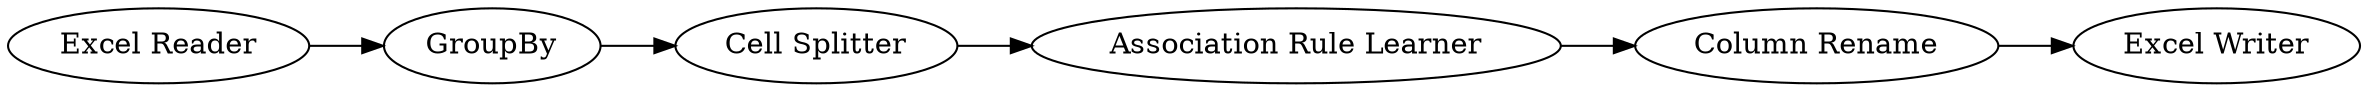 digraph {
	1 [label="Excel Reader"]
	2 [label=GroupBy]
	3 [label="Cell Splitter"]
	4 [label="Association Rule Learner"]
	5 [label="Column Rename"]
	6 [label="Excel Writer"]
	1 -> 2
	2 -> 3
	3 -> 4
	4 -> 5
	5 -> 6
	rankdir=LR
}
